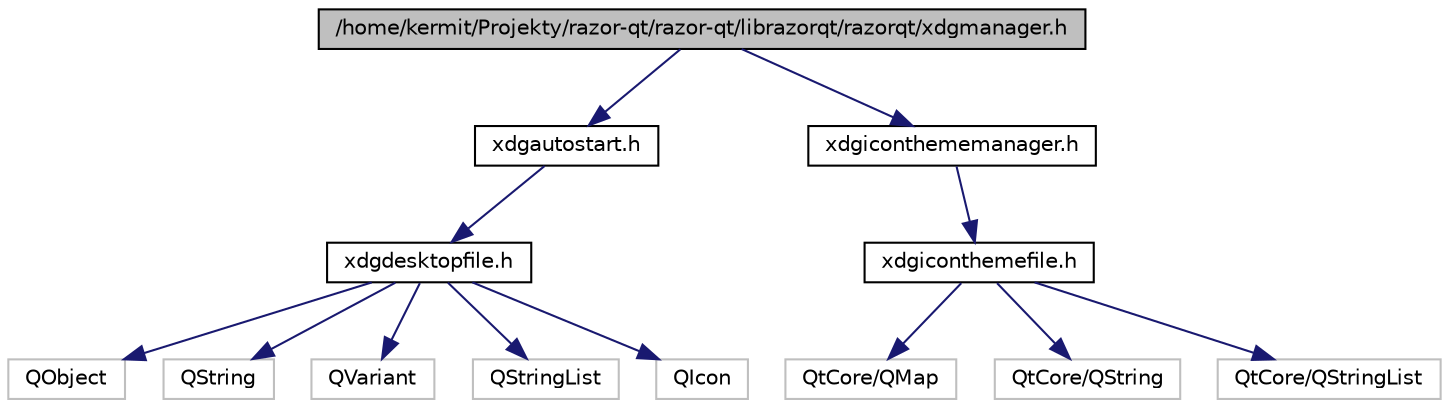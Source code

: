 digraph G
{
  edge [fontname="Helvetica",fontsize="10",labelfontname="Helvetica",labelfontsize="10"];
  node [fontname="Helvetica",fontsize="10",shape=record];
  Node1 [label="/home/kermit/Projekty/razor-qt/razor-qt/librazorqt/razorqt/xdgmanager.h",height=0.2,width=0.4,color="black", fillcolor="grey75", style="filled" fontcolor="black"];
  Node1 -> Node2 [color="midnightblue",fontsize="10",style="solid",fontname="Helvetica"];
  Node2 [label="xdgautostart.h",height=0.2,width=0.4,color="black", fillcolor="white", style="filled",URL="$xdgautostart_8h.html",tooltip="Declares the class xdgautostart."];
  Node2 -> Node3 [color="midnightblue",fontsize="10",style="solid",fontname="Helvetica"];
  Node3 [label="xdgdesktopfile.h",height=0.2,width=0.4,color="black", fillcolor="white", style="filled",URL="$xdgdesktopfile_8h_source.html"];
  Node3 -> Node4 [color="midnightblue",fontsize="10",style="solid",fontname="Helvetica"];
  Node4 [label="QObject",height=0.2,width=0.4,color="grey75", fillcolor="white", style="filled"];
  Node3 -> Node5 [color="midnightblue",fontsize="10",style="solid",fontname="Helvetica"];
  Node5 [label="QString",height=0.2,width=0.4,color="grey75", fillcolor="white", style="filled"];
  Node3 -> Node6 [color="midnightblue",fontsize="10",style="solid",fontname="Helvetica"];
  Node6 [label="QVariant",height=0.2,width=0.4,color="grey75", fillcolor="white", style="filled"];
  Node3 -> Node7 [color="midnightblue",fontsize="10",style="solid",fontname="Helvetica"];
  Node7 [label="QStringList",height=0.2,width=0.4,color="grey75", fillcolor="white", style="filled"];
  Node3 -> Node8 [color="midnightblue",fontsize="10",style="solid",fontname="Helvetica"];
  Node8 [label="QIcon",height=0.2,width=0.4,color="grey75", fillcolor="white", style="filled"];
  Node1 -> Node9 [color="midnightblue",fontsize="10",style="solid",fontname="Helvetica"];
  Node9 [label="xdgiconthememanager.h",height=0.2,width=0.4,color="black", fillcolor="white", style="filled",URL="$xdgiconthememanager_8h.html",tooltip="Declares the class Xdgiconthememanager."];
  Node9 -> Node10 [color="midnightblue",fontsize="10",style="solid",fontname="Helvetica"];
  Node10 [label="xdgiconthemefile.h",height=0.2,width=0.4,color="black", fillcolor="white", style="filled",URL="$xdgiconthemefile_8h.html",tooltip="Declares the class Xdgiconthemefile."];
  Node10 -> Node11 [color="midnightblue",fontsize="10",style="solid",fontname="Helvetica"];
  Node11 [label="QtCore/QMap",height=0.2,width=0.4,color="grey75", fillcolor="white", style="filled"];
  Node10 -> Node12 [color="midnightblue",fontsize="10",style="solid",fontname="Helvetica"];
  Node12 [label="QtCore/QString",height=0.2,width=0.4,color="grey75", fillcolor="white", style="filled"];
  Node10 -> Node13 [color="midnightblue",fontsize="10",style="solid",fontname="Helvetica"];
  Node13 [label="QtCore/QStringList",height=0.2,width=0.4,color="grey75", fillcolor="white", style="filled"];
}
